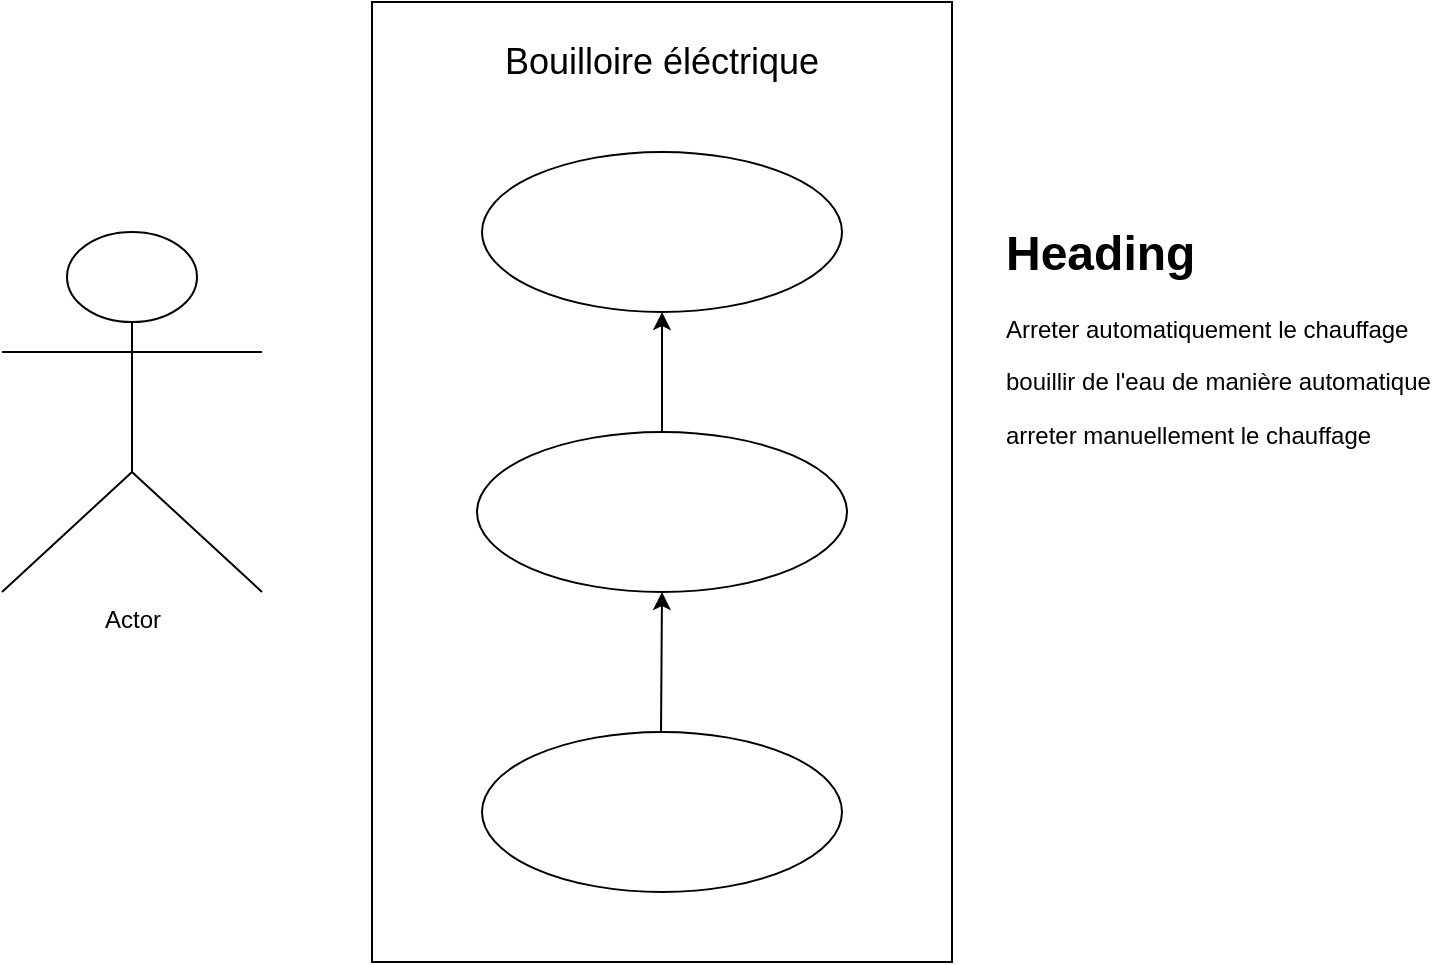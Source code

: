 <mxfile version="24.7.14">
  <diagram name="Page-1" id="a9eDFLZs0uPptSiXM21m">
    <mxGraphModel dx="657" dy="784" grid="1" gridSize="10" guides="1" tooltips="1" connect="1" arrows="1" fold="1" page="1" pageScale="1" pageWidth="827" pageHeight="1169" math="0" shadow="0">
      <root>
        <mxCell id="0" />
        <mxCell id="1" parent="0" />
        <mxCell id="zbCrqSj2yJn5MyzEJaYR-2" value="Actor" style="shape=umlActor;verticalLabelPosition=bottom;verticalAlign=top;html=1;outlineConnect=0;" vertex="1" parent="1">
          <mxGeometry x="60" y="280" width="130" height="180" as="geometry" />
        </mxCell>
        <mxCell id="zbCrqSj2yJn5MyzEJaYR-3" value="" style="rounded=0;whiteSpace=wrap;html=1;rotation=-90;" vertex="1" parent="1">
          <mxGeometry x="150" y="260" width="480" height="290" as="geometry" />
        </mxCell>
        <mxCell id="zbCrqSj2yJn5MyzEJaYR-4" value="&lt;font style=&quot;font-size: 18px;&quot;&gt;Bouilloire éléctrique&lt;/font&gt;" style="text;html=1;align=center;verticalAlign=middle;whiteSpace=wrap;rounded=0;" vertex="1" parent="1">
          <mxGeometry x="190" y="180" width="400" height="30" as="geometry" />
        </mxCell>
        <mxCell id="zbCrqSj2yJn5MyzEJaYR-5" value="" style="ellipse;whiteSpace=wrap;html=1;" vertex="1" parent="1">
          <mxGeometry x="300" y="240" width="180" height="80" as="geometry" />
        </mxCell>
        <mxCell id="zbCrqSj2yJn5MyzEJaYR-6" value="" style="ellipse;whiteSpace=wrap;html=1;" vertex="1" parent="1">
          <mxGeometry x="300" y="530" width="180" height="80" as="geometry" />
        </mxCell>
        <mxCell id="zbCrqSj2yJn5MyzEJaYR-7" value="" style="ellipse;whiteSpace=wrap;html=1;" vertex="1" parent="1">
          <mxGeometry x="297.5" y="380" width="185" height="80" as="geometry" />
        </mxCell>
        <mxCell id="zbCrqSj2yJn5MyzEJaYR-8" value="" style="endArrow=classic;html=1;rounded=0;entryX=0.5;entryY=1;entryDx=0;entryDy=0;" edge="1" parent="1" source="zbCrqSj2yJn5MyzEJaYR-7" target="zbCrqSj2yJn5MyzEJaYR-5">
          <mxGeometry width="50" height="50" relative="1" as="geometry">
            <mxPoint x="365" y="370" as="sourcePoint" />
            <mxPoint x="415" y="320" as="targetPoint" />
          </mxGeometry>
        </mxCell>
        <mxCell id="zbCrqSj2yJn5MyzEJaYR-9" value="" style="endArrow=classic;html=1;rounded=0;entryX=0.5;entryY=1;entryDx=0;entryDy=0;" edge="1" parent="1" target="zbCrqSj2yJn5MyzEJaYR-7">
          <mxGeometry width="50" height="50" relative="1" as="geometry">
            <mxPoint x="389.5" y="530" as="sourcePoint" />
            <mxPoint x="389.5" y="470" as="targetPoint" />
          </mxGeometry>
        </mxCell>
        <mxCell id="zbCrqSj2yJn5MyzEJaYR-10" value="&lt;h1 style=&quot;margin-top: 0px;&quot;&gt;Heading&lt;/h1&gt;&lt;p&gt;&lt;span style=&quot;background-color: initial;&quot;&gt;Arreter automatiquement le chauffage&lt;/span&gt;&amp;nbsp;&lt;/p&gt;&lt;p&gt;bouillir de l&#39;eau de manière automatique&amp;nbsp;&lt;/p&gt;&lt;p&gt;arreter manuellement le chauffage&lt;/p&gt;" style="text;html=1;whiteSpace=wrap;overflow=hidden;rounded=0;" vertex="1" parent="1">
          <mxGeometry x="560" y="270" width="220" height="220" as="geometry" />
        </mxCell>
      </root>
    </mxGraphModel>
  </diagram>
</mxfile>
